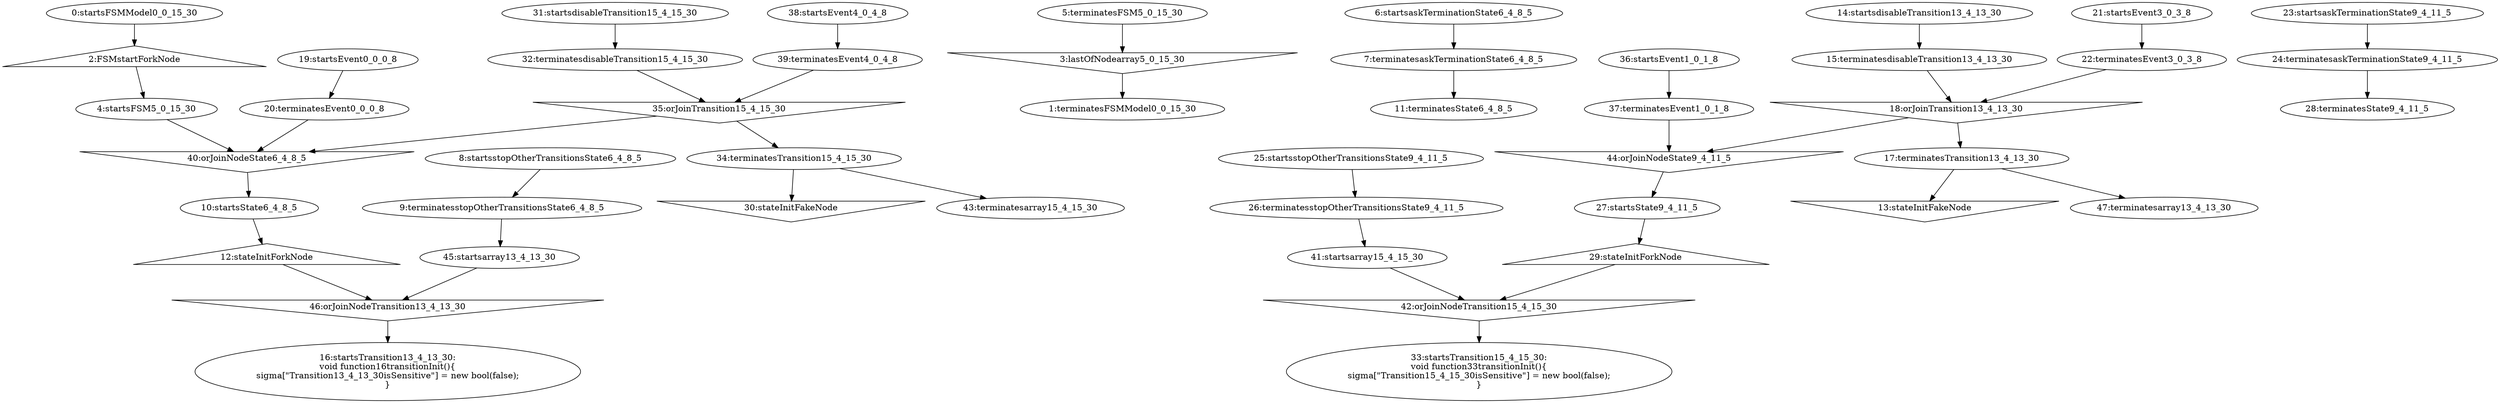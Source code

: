 digraph G {
  "0" [label="0:startsFSMModel0_0_15_30" shape="ellipse" ];
  "1" [label="1:terminatesFSMModel0_0_15_30" shape="ellipse" ];
  "2" [label="2:FSMstartForkNode" shape="triangle" ];
  "4" [label="4:startsFSM5_0_15_30" shape="ellipse" ];
  "5" [label="5:terminatesFSM5_0_15_30" shape="ellipse" ];
  "6" [label="6:startsaskTerminationState6_4_8_5" shape="ellipse" ];
  "7" [label="7:terminatesaskTerminationState6_4_8_5" shape="ellipse" ];
  "8" [label="8:startsstopOtherTransitionsState6_4_8_5" shape="ellipse" ];
  "9" [label="9:terminatesstopOtherTransitionsState6_4_8_5" shape="ellipse" ];
  "10" [label="10:startsState6_4_8_5" shape="ellipse" ];
  "11" [label="11:terminatesState6_4_8_5" shape="ellipse" ];
  "12" [label="12:stateInitForkNode" shape="triangle" ];
  "13" [label="13:stateInitFakeNode" shape="invtriangle" ];
  "14" [label="14:startsdisableTransition13_4_13_30" shape="ellipse" ];
  "15" [label="15:terminatesdisableTransition13_4_13_30" shape="ellipse" ];
  "16" [label="16:startsTransition13_4_13_30:
void function16transitionInit(){
sigma[\"Transition13_4_13_30isSensitive\"] = new bool(false);
}" shape="ellipse" ];
  "17" [label="17:terminatesTransition13_4_13_30" shape="ellipse" ];
  "18" [label="18:orJoinTransition13_4_13_30" shape="invtriangle" ];
  "19" [label="19:startsEvent0_0_0_8" shape="ellipse" ];
  "20" [label="20:terminatesEvent0_0_0_8" shape="ellipse" ];
  "21" [label="21:startsEvent3_0_3_8" shape="ellipse" ];
  "22" [label="22:terminatesEvent3_0_3_8" shape="ellipse" ];
  "23" [label="23:startsaskTerminationState9_4_11_5" shape="ellipse" ];
  "24" [label="24:terminatesaskTerminationState9_4_11_5" shape="ellipse" ];
  "25" [label="25:startsstopOtherTransitionsState9_4_11_5" shape="ellipse" ];
  "26" [label="26:terminatesstopOtherTransitionsState9_4_11_5" shape="ellipse" ];
  "27" [label="27:startsState9_4_11_5" shape="ellipse" ];
  "28" [label="28:terminatesState9_4_11_5" shape="ellipse" ];
  "29" [label="29:stateInitForkNode" shape="triangle" ];
  "30" [label="30:stateInitFakeNode" shape="invtriangle" ];
  "31" [label="31:startsdisableTransition15_4_15_30" shape="ellipse" ];
  "32" [label="32:terminatesdisableTransition15_4_15_30" shape="ellipse" ];
  "33" [label="33:startsTransition15_4_15_30:
void function33transitionInit(){
sigma[\"Transition15_4_15_30isSensitive\"] = new bool(false);
}" shape="ellipse" ];
  "34" [label="34:terminatesTransition15_4_15_30" shape="ellipse" ];
  "35" [label="35:orJoinTransition15_4_15_30" shape="invtriangle" ];
  "36" [label="36:startsEvent1_0_1_8" shape="ellipse" ];
  "37" [label="37:terminatesEvent1_0_1_8" shape="ellipse" ];
  "38" [label="38:startsEvent4_0_4_8" shape="ellipse" ];
  "39" [label="39:terminatesEvent4_0_4_8" shape="ellipse" ];
  "40" [label="40:orJoinNodeState6_4_8_5" shape="invtriangle" ];
  "41" [label="41:startsarray15_4_15_30" shape="ellipse" ];
  "42" [label="42:orJoinNodeTransition15_4_15_30" shape="invtriangle" ];
  "43" [label="43:terminatesarray15_4_15_30" shape="ellipse" ];
  "44" [label="44:orJoinNodeState9_4_11_5" shape="invtriangle" ];
  "45" [label="45:startsarray13_4_13_30" shape="ellipse" ];
  "46" [label="46:orJoinNodeTransition13_4_13_30" shape="invtriangle" ];
  "47" [label="47:terminatesarray13_4_13_30" shape="ellipse" ];
  "3" [label="3:lastOfNodearray5_0_15_30" shape="invtriangle" ];
  "0" -> "2" [label=""];
  "6" -> "7" [label=""];
  "8" -> "9" [label=""];
  "10" -> "12" [label=""];
  "14" -> "15" [label=""];
  "18" -> "17" [label=""];
  "19" -> "20" [label=""];
  "20" -> "40" [label=""];
  "21" -> "22" [label=""];
  "22" -> "18" [label=""];
  "23" -> "24" [label=""];
  "25" -> "26" [label=""];
  "27" -> "29" [label=""];
  "31" -> "32" [label=""];
  "35" -> "34" [label=""];
  "36" -> "37" [label=""];
  "37" -> "44" [label=""];
  "38" -> "39" [label=""];
  "39" -> "35" [label=""];
  "35" -> "40" [label=""];
  "40" -> "10" [label=""];
  "32" -> "35" [label=""];
  "29" -> "42" [label=""];
  "34" -> "30" [label=""];
  "24" -> "28" [label=""];
  "26" -> "41" [label=""];
  "41" -> "42" [label=""];
  "42" -> "33" [label=""];
  "34" -> "43" [label=""];
  "18" -> "44" [label=""];
  "44" -> "27" [label=""];
  "15" -> "18" [label=""];
  "12" -> "46" [label=""];
  "17" -> "13" [label=""];
  "7" -> "11" [label=""];
  "9" -> "45" [label=""];
  "45" -> "46" [label=""];
  "46" -> "16" [label=""];
  "17" -> "47" [label=""];
  "4" -> "40" [label=""];
  "2" -> "4" [label=""];
  "5" -> "3" [label=""];
  "3" -> "1" [label=""];
}